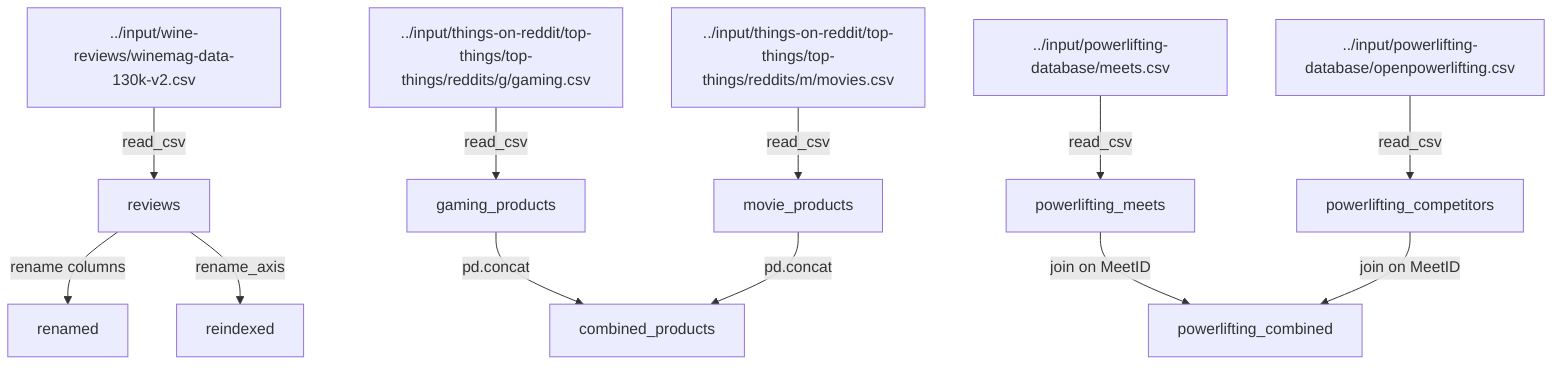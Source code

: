 flowchart TD
    %% Data Sources
    A1["../input/wine-reviews/winemag-data-130k-v2.csv"]
    A2["../input/things-on-reddit/top-things/top-things/reddits/g/gaming.csv"]
    A3["../input/things-on-reddit/top-things/top-things/reddits/m/movies.csv"]
    A4["../input/powerlifting-database/meets.csv"]
    A5["../input/powerlifting-database/openpowerlifting.csv"]

    %% Data Variables
    B1["reviews"]
    B2["renamed"]
    B3["reindexed"]
    B4["gaming_products"]
    B5["movie_products"]
    B6["combined_products"]
    B7["powerlifting_meets"]
    B8["powerlifting_competitors"]
    B9["powerlifting_combined"]

    %% Data Flow
    A1 -->|read_csv| B1
    B1 -->|rename columns| B2
    B1 -->|rename_axis| B3
    A2 -->|read_csv| B4
    A3 -->|read_csv| B5
    B4 & B5 -->|pd.concat| B6
    A4 -->|read_csv| B7
    A5 -->|read_csv| B8
    B7 & B8 -->|join on MeetID| B9